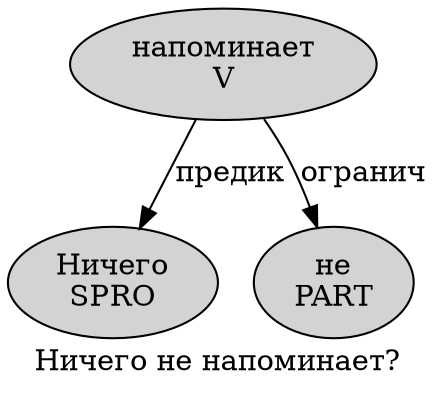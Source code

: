digraph SENTENCE_613 {
	graph [label="Ничего не напоминает?"]
	node [style=filled]
		0 [label="Ничего
SPRO" color="" fillcolor=lightgray penwidth=1 shape=ellipse]
		1 [label="не
PART" color="" fillcolor=lightgray penwidth=1 shape=ellipse]
		2 [label="напоминает
V" color="" fillcolor=lightgray penwidth=1 shape=ellipse]
			2 -> 0 [label="предик"]
			2 -> 1 [label="огранич"]
}